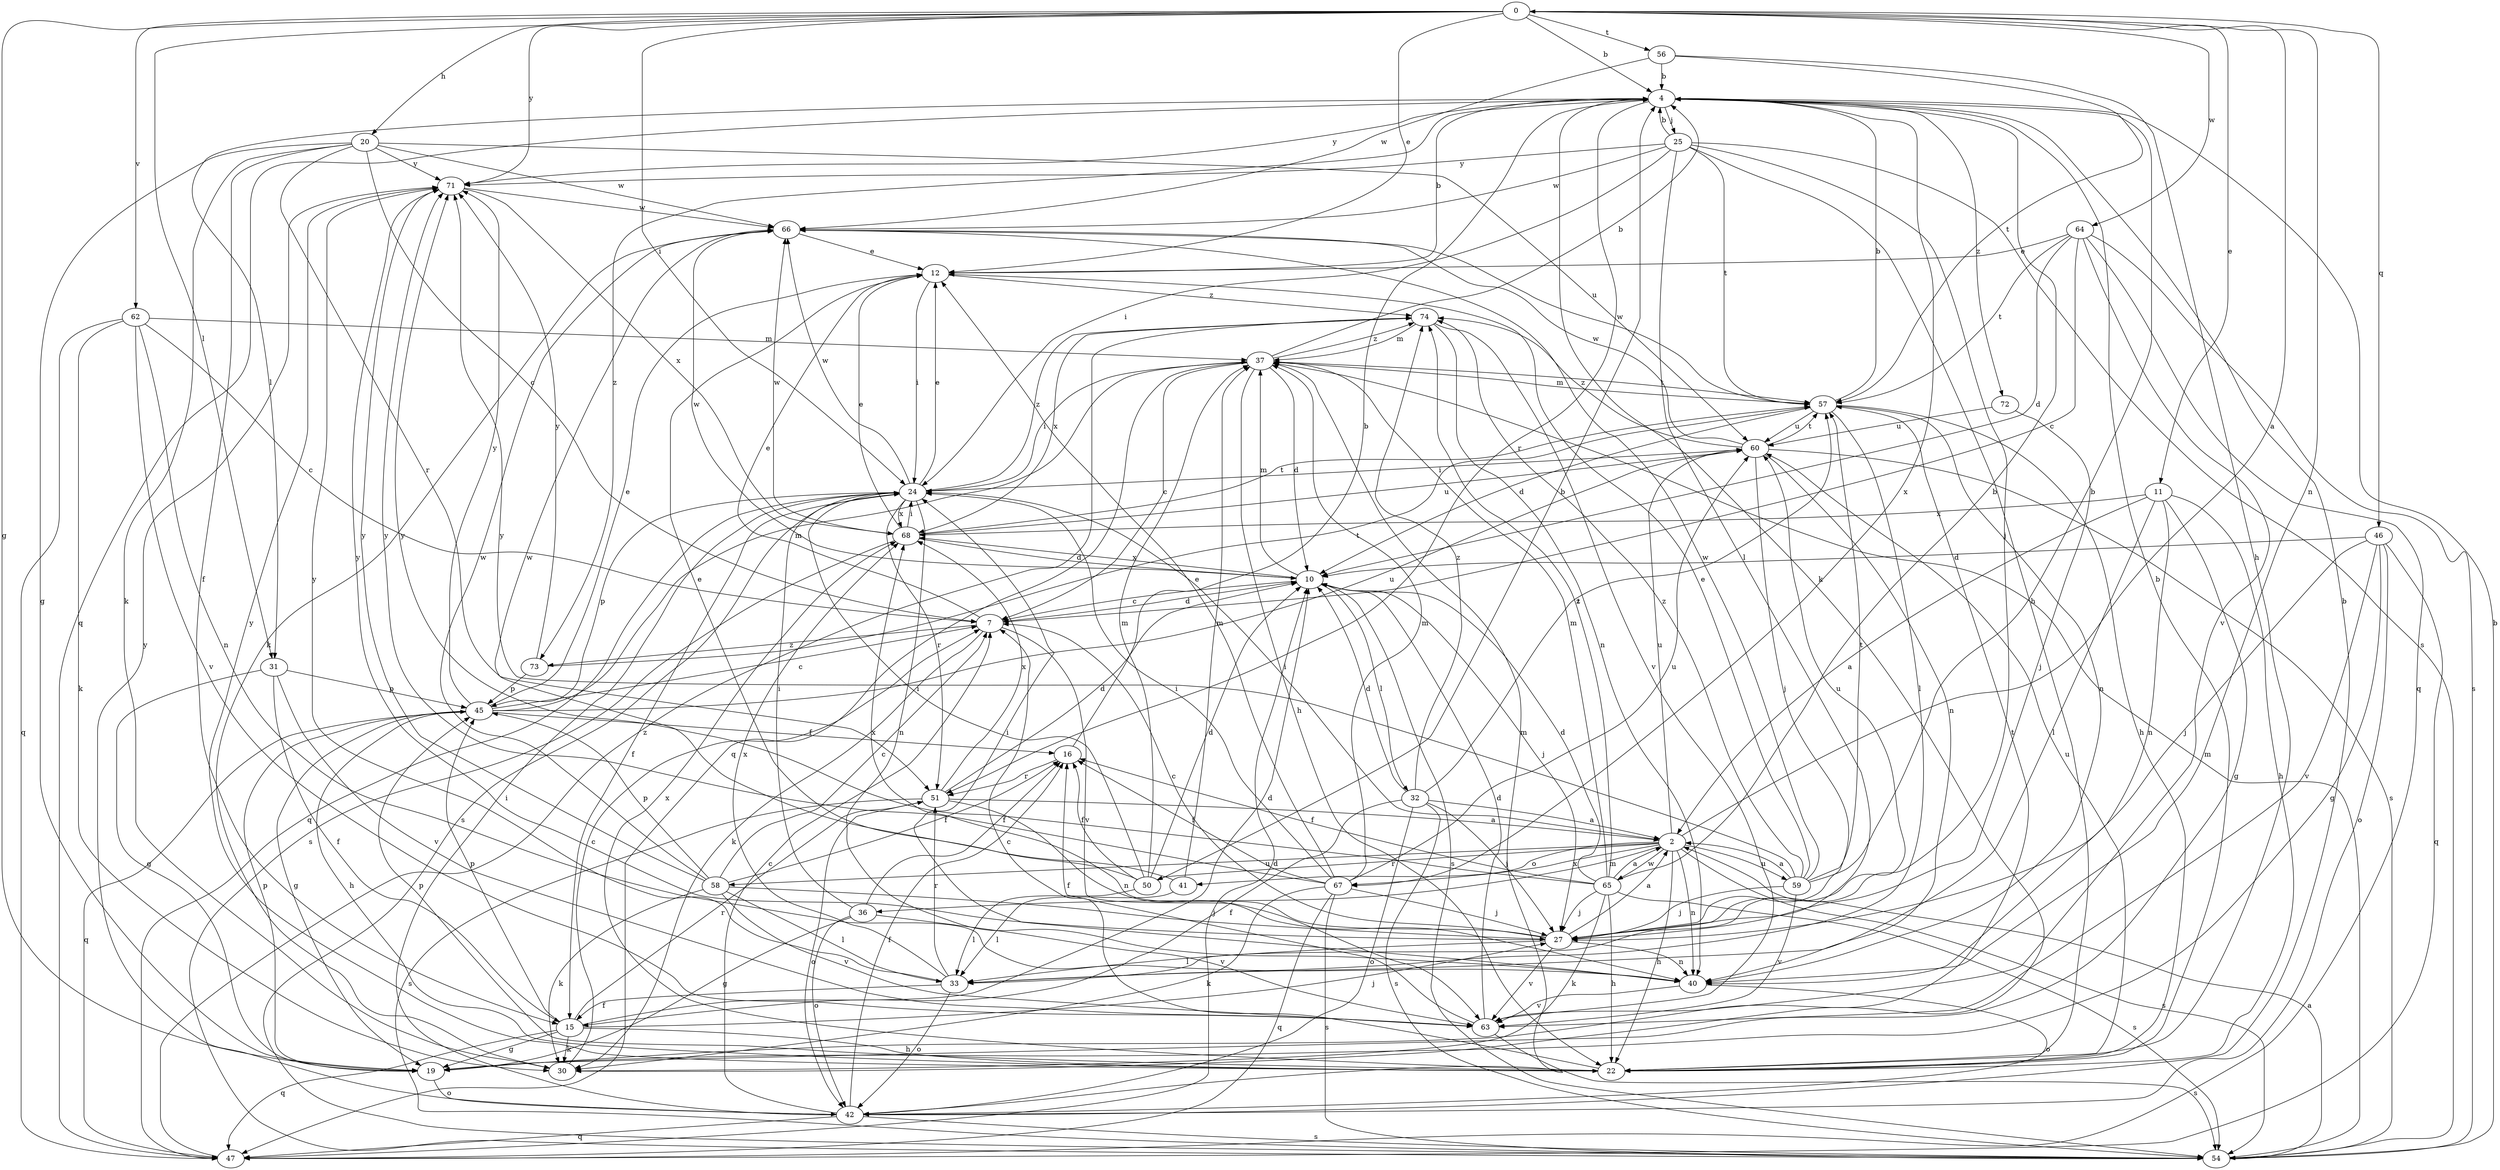 strict digraph  {
0;
2;
4;
7;
10;
11;
12;
15;
16;
19;
20;
22;
24;
25;
27;
30;
31;
32;
33;
36;
37;
40;
41;
42;
45;
46;
47;
50;
51;
54;
56;
57;
58;
59;
60;
62;
63;
64;
65;
66;
67;
68;
71;
72;
73;
74;
0 -> 4  [label=b];
0 -> 11  [label=e];
0 -> 12  [label=e];
0 -> 19  [label=g];
0 -> 20  [label=h];
0 -> 24  [label=i];
0 -> 31  [label=l];
0 -> 40  [label=n];
0 -> 46  [label=q];
0 -> 56  [label=t];
0 -> 62  [label=v];
0 -> 64  [label=w];
0 -> 71  [label=y];
2 -> 0  [label=a];
2 -> 22  [label=h];
2 -> 24  [label=i];
2 -> 36  [label=m];
2 -> 40  [label=n];
2 -> 41  [label=o];
2 -> 50  [label=r];
2 -> 54  [label=s];
2 -> 58  [label=u];
2 -> 59  [label=u];
2 -> 60  [label=u];
2 -> 65  [label=w];
2 -> 67  [label=x];
4 -> 25  [label=j];
4 -> 30  [label=k];
4 -> 31  [label=l];
4 -> 47  [label=q];
4 -> 51  [label=r];
4 -> 67  [label=x];
4 -> 71  [label=y];
4 -> 72  [label=z];
4 -> 73  [label=z];
7 -> 10  [label=d];
7 -> 12  [label=e];
7 -> 30  [label=k];
7 -> 63  [label=v];
7 -> 73  [label=z];
10 -> 7  [label=c];
10 -> 27  [label=j];
10 -> 32  [label=l];
10 -> 37  [label=m];
10 -> 54  [label=s];
10 -> 66  [label=w];
10 -> 68  [label=x];
11 -> 2  [label=a];
11 -> 19  [label=g];
11 -> 22  [label=h];
11 -> 33  [label=l];
11 -> 40  [label=n];
11 -> 68  [label=x];
12 -> 4  [label=b];
12 -> 24  [label=i];
12 -> 74  [label=z];
15 -> 10  [label=d];
15 -> 19  [label=g];
15 -> 22  [label=h];
15 -> 27  [label=j];
15 -> 30  [label=k];
15 -> 45  [label=p];
15 -> 47  [label=q];
15 -> 51  [label=r];
16 -> 4  [label=b];
16 -> 51  [label=r];
19 -> 42  [label=o];
19 -> 45  [label=p];
19 -> 57  [label=t];
20 -> 7  [label=c];
20 -> 15  [label=f];
20 -> 19  [label=g];
20 -> 30  [label=k];
20 -> 51  [label=r];
20 -> 60  [label=u];
20 -> 66  [label=w];
20 -> 71  [label=y];
22 -> 4  [label=b];
22 -> 7  [label=c];
22 -> 45  [label=p];
22 -> 60  [label=u];
22 -> 68  [label=x];
22 -> 71  [label=y];
24 -> 12  [label=e];
24 -> 15  [label=f];
24 -> 40  [label=n];
24 -> 45  [label=p];
24 -> 47  [label=q];
24 -> 51  [label=r];
24 -> 54  [label=s];
24 -> 66  [label=w];
24 -> 68  [label=x];
24 -> 74  [label=z];
25 -> 4  [label=b];
25 -> 22  [label=h];
25 -> 24  [label=i];
25 -> 27  [label=j];
25 -> 33  [label=l];
25 -> 54  [label=s];
25 -> 57  [label=t];
25 -> 66  [label=w];
25 -> 71  [label=y];
27 -> 2  [label=a];
27 -> 7  [label=c];
27 -> 33  [label=l];
27 -> 40  [label=n];
27 -> 60  [label=u];
27 -> 63  [label=v];
27 -> 68  [label=x];
27 -> 71  [label=y];
30 -> 7  [label=c];
31 -> 15  [label=f];
31 -> 19  [label=g];
31 -> 45  [label=p];
31 -> 63  [label=v];
32 -> 2  [label=a];
32 -> 10  [label=d];
32 -> 15  [label=f];
32 -> 27  [label=j];
32 -> 42  [label=o];
32 -> 54  [label=s];
32 -> 57  [label=t];
32 -> 74  [label=z];
33 -> 15  [label=f];
33 -> 42  [label=o];
33 -> 51  [label=r];
33 -> 68  [label=x];
33 -> 71  [label=y];
36 -> 16  [label=f];
36 -> 19  [label=g];
36 -> 24  [label=i];
36 -> 42  [label=o];
36 -> 63  [label=v];
37 -> 4  [label=b];
37 -> 7  [label=c];
37 -> 10  [label=d];
37 -> 22  [label=h];
37 -> 24  [label=i];
37 -> 47  [label=q];
37 -> 57  [label=t];
37 -> 74  [label=z];
40 -> 24  [label=i];
40 -> 42  [label=o];
40 -> 63  [label=v];
41 -> 33  [label=l];
41 -> 37  [label=m];
41 -> 66  [label=w];
42 -> 4  [label=b];
42 -> 7  [label=c];
42 -> 16  [label=f];
42 -> 24  [label=i];
42 -> 37  [label=m];
42 -> 47  [label=q];
42 -> 54  [label=s];
42 -> 71  [label=y];
45 -> 7  [label=c];
45 -> 12  [label=e];
45 -> 16  [label=f];
45 -> 19  [label=g];
45 -> 22  [label=h];
45 -> 37  [label=m];
45 -> 47  [label=q];
45 -> 60  [label=u];
45 -> 71  [label=y];
46 -> 10  [label=d];
46 -> 19  [label=g];
46 -> 27  [label=j];
46 -> 42  [label=o];
46 -> 47  [label=q];
46 -> 63  [label=v];
47 -> 10  [label=d];
47 -> 74  [label=z];
50 -> 4  [label=b];
50 -> 10  [label=d];
50 -> 12  [label=e];
50 -> 16  [label=f];
50 -> 24  [label=i];
50 -> 33  [label=l];
50 -> 37  [label=m];
51 -> 2  [label=a];
51 -> 10  [label=d];
51 -> 40  [label=n];
51 -> 42  [label=o];
51 -> 54  [label=s];
51 -> 68  [label=x];
54 -> 2  [label=a];
54 -> 4  [label=b];
54 -> 37  [label=m];
56 -> 4  [label=b];
56 -> 22  [label=h];
56 -> 57  [label=t];
56 -> 66  [label=w];
57 -> 4  [label=b];
57 -> 10  [label=d];
57 -> 22  [label=h];
57 -> 33  [label=l];
57 -> 37  [label=m];
57 -> 40  [label=n];
57 -> 60  [label=u];
57 -> 66  [label=w];
58 -> 7  [label=c];
58 -> 16  [label=f];
58 -> 27  [label=j];
58 -> 30  [label=k];
58 -> 33  [label=l];
58 -> 45  [label=p];
58 -> 63  [label=v];
58 -> 66  [label=w];
58 -> 71  [label=y];
59 -> 2  [label=a];
59 -> 4  [label=b];
59 -> 12  [label=e];
59 -> 27  [label=j];
59 -> 57  [label=t];
59 -> 63  [label=v];
59 -> 66  [label=w];
59 -> 71  [label=y];
59 -> 74  [label=z];
60 -> 24  [label=i];
60 -> 27  [label=j];
60 -> 40  [label=n];
60 -> 54  [label=s];
60 -> 57  [label=t];
60 -> 66  [label=w];
60 -> 74  [label=z];
62 -> 7  [label=c];
62 -> 30  [label=k];
62 -> 37  [label=m];
62 -> 40  [label=n];
62 -> 47  [label=q];
62 -> 63  [label=v];
63 -> 10  [label=d];
63 -> 16  [label=f];
63 -> 54  [label=s];
64 -> 7  [label=c];
64 -> 10  [label=d];
64 -> 12  [label=e];
64 -> 47  [label=q];
64 -> 54  [label=s];
64 -> 57  [label=t];
64 -> 63  [label=v];
65 -> 2  [label=a];
65 -> 4  [label=b];
65 -> 10  [label=d];
65 -> 16  [label=f];
65 -> 22  [label=h];
65 -> 27  [label=j];
65 -> 30  [label=k];
65 -> 37  [label=m];
65 -> 54  [label=s];
65 -> 71  [label=y];
65 -> 74  [label=z];
66 -> 12  [label=e];
66 -> 30  [label=k];
67 -> 12  [label=e];
67 -> 16  [label=f];
67 -> 24  [label=i];
67 -> 27  [label=j];
67 -> 30  [label=k];
67 -> 37  [label=m];
67 -> 47  [label=q];
67 -> 54  [label=s];
67 -> 60  [label=u];
67 -> 71  [label=y];
68 -> 10  [label=d];
68 -> 12  [label=e];
68 -> 24  [label=i];
68 -> 54  [label=s];
68 -> 57  [label=t];
68 -> 60  [label=u];
68 -> 66  [label=w];
71 -> 66  [label=w];
71 -> 68  [label=x];
72 -> 27  [label=j];
72 -> 60  [label=u];
73 -> 45  [label=p];
73 -> 57  [label=t];
73 -> 71  [label=y];
74 -> 37  [label=m];
74 -> 40  [label=n];
74 -> 63  [label=v];
74 -> 68  [label=x];
}
